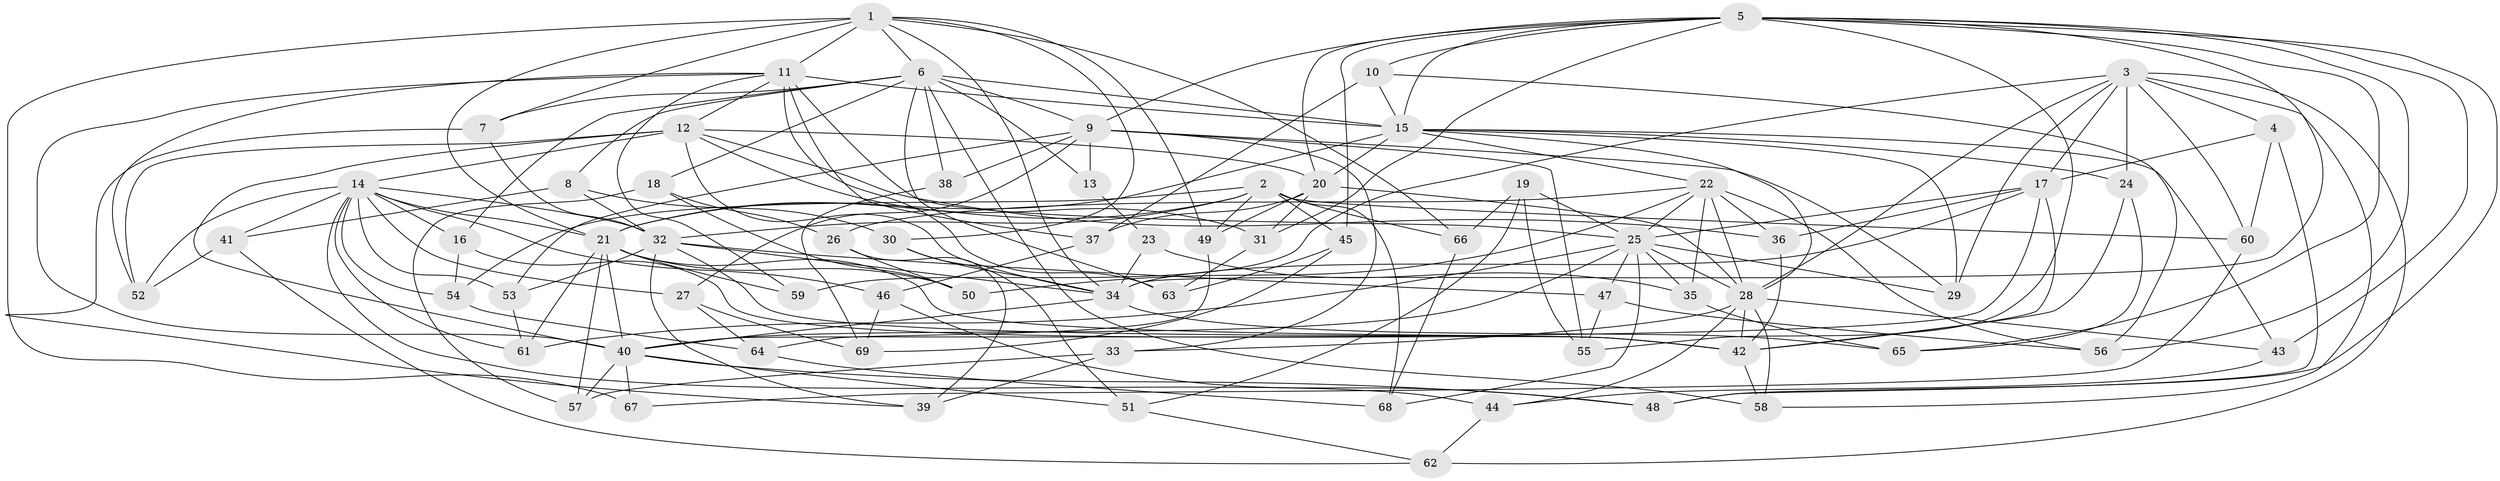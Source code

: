 // original degree distribution, {4: 1.0}
// Generated by graph-tools (version 1.1) at 2025/38/03/09/25 02:38:02]
// undirected, 69 vertices, 189 edges
graph export_dot {
graph [start="1"]
  node [color=gray90,style=filled];
  1;
  2;
  3;
  4;
  5;
  6;
  7;
  8;
  9;
  10;
  11;
  12;
  13;
  14;
  15;
  16;
  17;
  18;
  19;
  20;
  21;
  22;
  23;
  24;
  25;
  26;
  27;
  28;
  29;
  30;
  31;
  32;
  33;
  34;
  35;
  36;
  37;
  38;
  39;
  40;
  41;
  42;
  43;
  44;
  45;
  46;
  47;
  48;
  49;
  50;
  51;
  52;
  53;
  54;
  55;
  56;
  57;
  58;
  59;
  60;
  61;
  62;
  63;
  64;
  65;
  66;
  67;
  68;
  69;
  1 -- 6 [weight=1.0];
  1 -- 7 [weight=1.0];
  1 -- 11 [weight=1.0];
  1 -- 21 [weight=1.0];
  1 -- 30 [weight=1.0];
  1 -- 34 [weight=1.0];
  1 -- 49 [weight=1.0];
  1 -- 66 [weight=1.0];
  1 -- 67 [weight=2.0];
  2 -- 21 [weight=1.0];
  2 -- 32 [weight=1.0];
  2 -- 45 [weight=1.0];
  2 -- 49 [weight=1.0];
  2 -- 54 [weight=1.0];
  2 -- 60 [weight=1.0];
  2 -- 66 [weight=1.0];
  2 -- 68 [weight=1.0];
  3 -- 4 [weight=1.0];
  3 -- 17 [weight=3.0];
  3 -- 24 [weight=1.0];
  3 -- 28 [weight=1.0];
  3 -- 29 [weight=1.0];
  3 -- 58 [weight=1.0];
  3 -- 59 [weight=2.0];
  3 -- 60 [weight=1.0];
  3 -- 62 [weight=1.0];
  4 -- 17 [weight=1.0];
  4 -- 48 [weight=1.0];
  4 -- 60 [weight=1.0];
  5 -- 9 [weight=1.0];
  5 -- 10 [weight=1.0];
  5 -- 15 [weight=1.0];
  5 -- 20 [weight=1.0];
  5 -- 31 [weight=1.0];
  5 -- 34 [weight=1.0];
  5 -- 43 [weight=1.0];
  5 -- 45 [weight=1.0];
  5 -- 48 [weight=1.0];
  5 -- 55 [weight=1.0];
  5 -- 56 [weight=1.0];
  5 -- 65 [weight=1.0];
  6 -- 7 [weight=1.0];
  6 -- 8 [weight=1.0];
  6 -- 9 [weight=1.0];
  6 -- 13 [weight=2.0];
  6 -- 15 [weight=1.0];
  6 -- 16 [weight=1.0];
  6 -- 18 [weight=1.0];
  6 -- 38 [weight=1.0];
  6 -- 58 [weight=1.0];
  6 -- 63 [weight=1.0];
  7 -- 32 [weight=1.0];
  7 -- 39 [weight=1.0];
  8 -- 30 [weight=1.0];
  8 -- 32 [weight=1.0];
  8 -- 41 [weight=1.0];
  9 -- 13 [weight=1.0];
  9 -- 27 [weight=1.0];
  9 -- 29 [weight=1.0];
  9 -- 33 [weight=1.0];
  9 -- 38 [weight=2.0];
  9 -- 53 [weight=1.0];
  9 -- 55 [weight=1.0];
  10 -- 15 [weight=1.0];
  10 -- 37 [weight=1.0];
  10 -- 56 [weight=1.0];
  11 -- 12 [weight=1.0];
  11 -- 15 [weight=1.0];
  11 -- 25 [weight=2.0];
  11 -- 37 [weight=1.0];
  11 -- 40 [weight=1.0];
  11 -- 52 [weight=1.0];
  11 -- 59 [weight=1.0];
  11 -- 63 [weight=1.0];
  12 -- 14 [weight=1.0];
  12 -- 20 [weight=1.0];
  12 -- 31 [weight=1.0];
  12 -- 34 [weight=1.0];
  12 -- 36 [weight=1.0];
  12 -- 40 [weight=1.0];
  12 -- 52 [weight=1.0];
  13 -- 23 [weight=1.0];
  14 -- 16 [weight=1.0];
  14 -- 21 [weight=1.0];
  14 -- 27 [weight=1.0];
  14 -- 32 [weight=1.0];
  14 -- 41 [weight=1.0];
  14 -- 44 [weight=1.0];
  14 -- 46 [weight=1.0];
  14 -- 52 [weight=1.0];
  14 -- 53 [weight=1.0];
  14 -- 54 [weight=1.0];
  14 -- 61 [weight=1.0];
  15 -- 20 [weight=2.0];
  15 -- 21 [weight=1.0];
  15 -- 22 [weight=1.0];
  15 -- 24 [weight=1.0];
  15 -- 28 [weight=1.0];
  15 -- 29 [weight=1.0];
  15 -- 43 [weight=1.0];
  16 -- 42 [weight=1.0];
  16 -- 54 [weight=1.0];
  17 -- 25 [weight=1.0];
  17 -- 34 [weight=2.0];
  17 -- 36 [weight=1.0];
  17 -- 40 [weight=1.0];
  17 -- 42 [weight=1.0];
  18 -- 26 [weight=1.0];
  18 -- 50 [weight=1.0];
  18 -- 57 [weight=1.0];
  19 -- 25 [weight=1.0];
  19 -- 51 [weight=1.0];
  19 -- 55 [weight=1.0];
  19 -- 66 [weight=1.0];
  20 -- 28 [weight=1.0];
  20 -- 31 [weight=1.0];
  20 -- 37 [weight=1.0];
  20 -- 49 [weight=1.0];
  21 -- 40 [weight=1.0];
  21 -- 42 [weight=1.0];
  21 -- 50 [weight=1.0];
  21 -- 57 [weight=1.0];
  21 -- 59 [weight=1.0];
  21 -- 61 [weight=1.0];
  22 -- 25 [weight=1.0];
  22 -- 26 [weight=1.0];
  22 -- 28 [weight=3.0];
  22 -- 35 [weight=1.0];
  22 -- 36 [weight=1.0];
  22 -- 50 [weight=1.0];
  22 -- 56 [weight=1.0];
  23 -- 34 [weight=2.0];
  23 -- 35 [weight=1.0];
  24 -- 42 [weight=1.0];
  24 -- 65 [weight=1.0];
  25 -- 28 [weight=1.0];
  25 -- 29 [weight=1.0];
  25 -- 35 [weight=1.0];
  25 -- 40 [weight=1.0];
  25 -- 47 [weight=1.0];
  25 -- 61 [weight=1.0];
  25 -- 68 [weight=1.0];
  26 -- 39 [weight=1.0];
  26 -- 50 [weight=1.0];
  27 -- 64 [weight=1.0];
  27 -- 69 [weight=1.0];
  28 -- 33 [weight=1.0];
  28 -- 42 [weight=1.0];
  28 -- 43 [weight=1.0];
  28 -- 44 [weight=1.0];
  28 -- 58 [weight=1.0];
  30 -- 34 [weight=1.0];
  30 -- 51 [weight=1.0];
  31 -- 63 [weight=1.0];
  32 -- 34 [weight=2.0];
  32 -- 39 [weight=1.0];
  32 -- 42 [weight=1.0];
  32 -- 47 [weight=1.0];
  32 -- 53 [weight=1.0];
  33 -- 39 [weight=1.0];
  33 -- 57 [weight=1.0];
  34 -- 40 [weight=1.0];
  34 -- 65 [weight=1.0];
  35 -- 65 [weight=1.0];
  36 -- 42 [weight=1.0];
  37 -- 46 [weight=1.0];
  38 -- 69 [weight=1.0];
  40 -- 48 [weight=1.0];
  40 -- 51 [weight=1.0];
  40 -- 57 [weight=1.0];
  40 -- 67 [weight=1.0];
  41 -- 52 [weight=1.0];
  41 -- 62 [weight=1.0];
  42 -- 58 [weight=1.0];
  43 -- 44 [weight=1.0];
  44 -- 62 [weight=1.0];
  45 -- 63 [weight=1.0];
  45 -- 69 [weight=1.0];
  46 -- 48 [weight=1.0];
  46 -- 69 [weight=1.0];
  47 -- 55 [weight=1.0];
  47 -- 56 [weight=1.0];
  49 -- 64 [weight=1.0];
  51 -- 62 [weight=1.0];
  53 -- 61 [weight=1.0];
  54 -- 64 [weight=1.0];
  60 -- 67 [weight=1.0];
  64 -- 68 [weight=1.0];
  66 -- 68 [weight=1.0];
}

